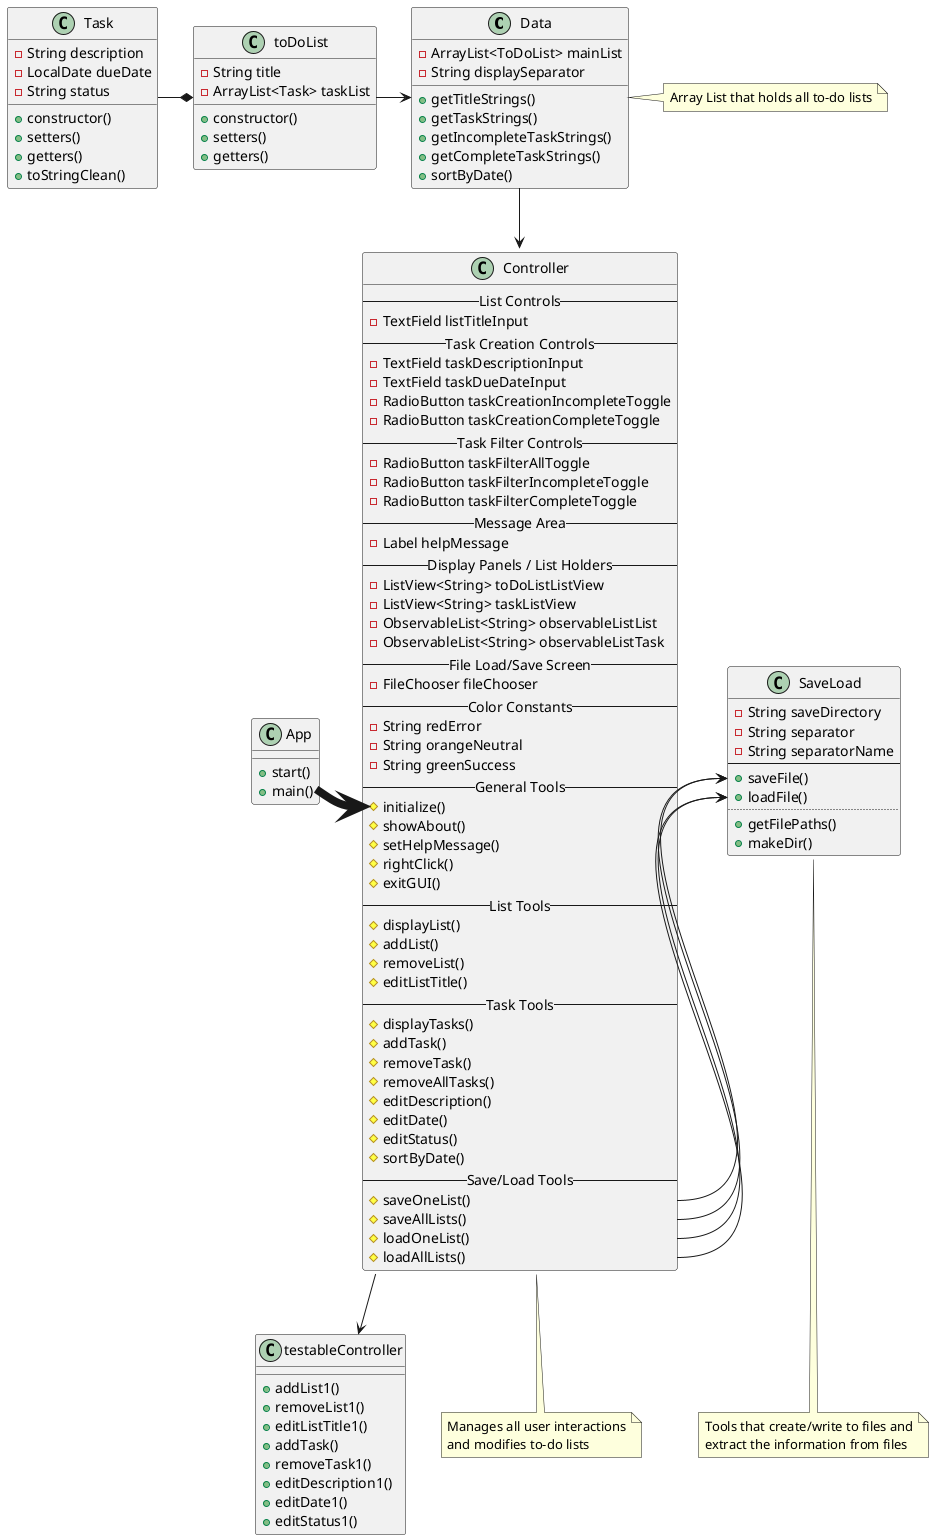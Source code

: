 @startuml
'https://plantuml.com/class-diagram

class Data {
    -ArrayList<ToDoList> mainList
    -String displaySeparator
    +getTitleStrings()
    +getTaskStrings()
    +getIncompleteTaskStrings()
    +getCompleteTaskStrings()
    +sortByDate()
}

class toDoList {
    -String title
    -ArrayList<Task> taskList
    +constructor()
    +setters()
    +getters()
}

class Task {
    -String description
    -LocalDate dueDate
    -String status
    +constructor()
    +setters()
    +getters()
    +toStringClean()
}

class App {
    +start()
    +main()
}

class Controller {
    -- List Controls --
    -TextField listTitleInput
    -- Task Creation Controls --
    -TextField taskDescriptionInput
    -TextField taskDueDateInput
    -RadioButton taskCreationIncompleteToggle
    -RadioButton taskCreationCompleteToggle
    -- Task Filter Controls --
    -RadioButton taskFilterAllToggle
    -RadioButton taskFilterIncompleteToggle
    -RadioButton taskFilterCompleteToggle
    -- Message Area --
    -Label helpMessage
    -- Display Panels / List Holders --
    -ListView<String> toDoListListView
    -ListView<String> taskListView
    -ObservableList<String> observableListList
    -ObservableList<String> observableListTask
    -- File Load/Save Screen --
    -FileChooser fileChooser
    -- Color Constants --
    -String redError
    -String orangeNeutral
    -String greenSuccess
    -- General Tools --
    #initialize()
    #showAbout()
    #setHelpMessage()
    #rightClick()
    #exitGUI()
    -- List Tools --
    #displayList()
    #addList()
    #removeList()
    #editListTitle()
    -- Task Tools --
    #displayTasks()
    #addTask()
    #removeTask()
    #removeAllTasks()
    #editDescription()
    #editDate()
    #editStatus()
    #sortByDate()
    -- Save/Load Tools--
    #saveOneList()
    #saveAllLists()
    #loadOneList()
    #loadAllLists()
}

class testableController {
    +addList1()
    +removeList1()
    +editListTitle1()
    +addTask()
    +removeTask1()
    +editDescription1()
    +editDate1()
    +editStatus1()
}

class SaveLoad {
    -String saveDirectory
    -String separator
    -String separatorName
    --
    +saveFile()
    +loadFile()
    ..
    +getFilePaths()
    +makeDir()
}

Controller::saveOneList -right-> SaveLoad::saveFile
Controller::saveAllLists -right-> SaveLoad::saveFile
Controller::loadOneList -right-> SaveLoad::loadFile
Controller::loadAllLists -right-> SaveLoad::loadFile

App -right[thickness=8]-> Controller::initialize

Task -right* toDoList
toDoList -right> Data

Data -down-> Controller
Controller -down-> testableController

note bottom of Controller : Manages all user interactions\nand modifies to-do lists
note right of Data : Array List that holds all to-do lists
note bottom of SaveLoad : Tools that create/write to files and\nextract the information from files
@enduml